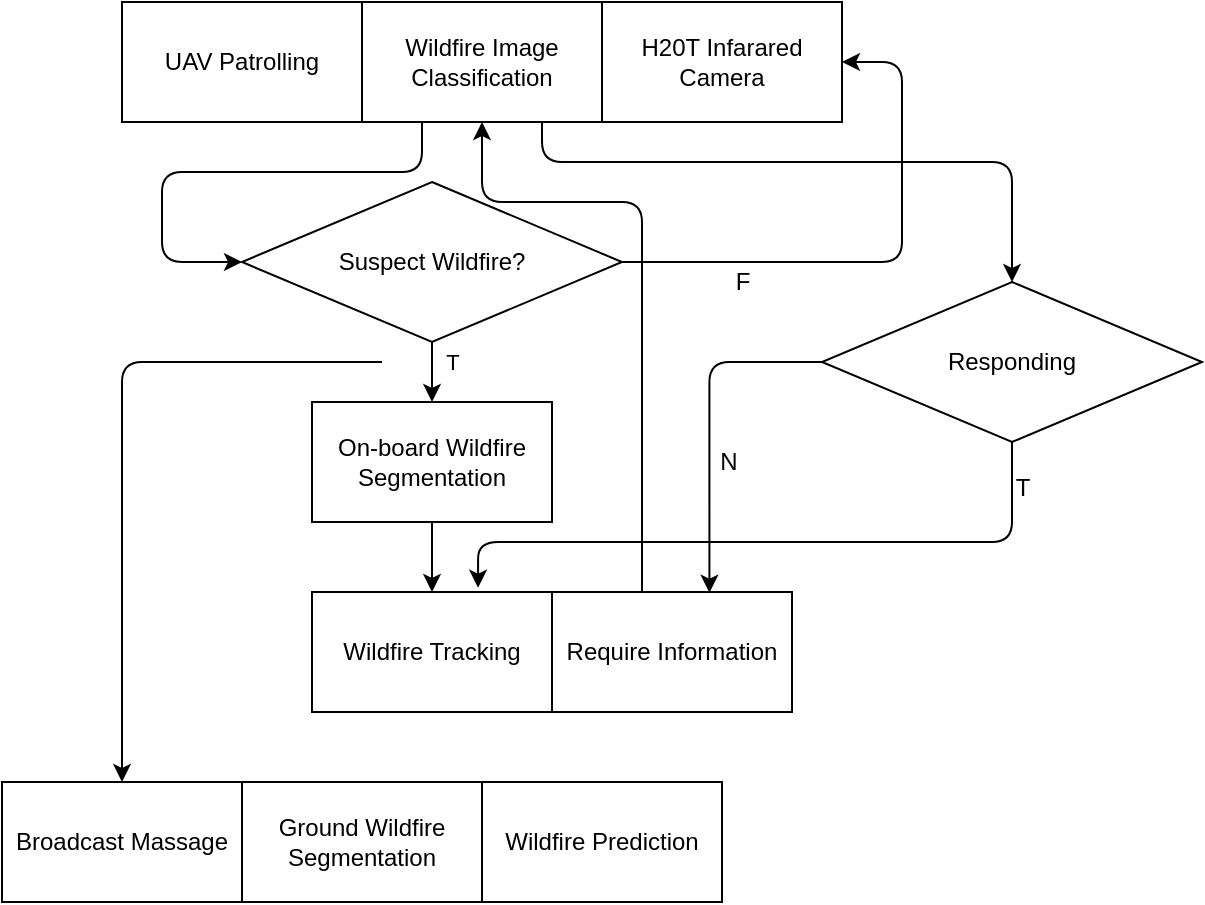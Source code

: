 <mxfile version="12.2.4" pages="1"><diagram id="rGI-XKodYrPR7K_rwkhy" name="第 1 页"><mxGraphModel dx="1055" dy="549" grid="1" gridSize="10" guides="1" tooltips="1" connect="1" arrows="1" fold="1" page="1" pageScale="1" pageWidth="827" pageHeight="1169" math="0" shadow="0"><root><mxCell id="0"/><mxCell id="1" parent="0"/><mxCell id="5" value="Suspect Wildfire?" style="rhombus;whiteSpace=wrap;html=1;" parent="1" vertex="1"><mxGeometry x="170" y="160" width="190" height="80" as="geometry"/></mxCell><mxCell id="13" value="" style="group" parent="1" vertex="1" connectable="0"><mxGeometry x="110" y="70" width="360" height="60" as="geometry"/></mxCell><mxCell id="2" value="UAV Patrolling" style="rounded=0;whiteSpace=wrap;html=1;" parent="13" vertex="1"><mxGeometry width="120" height="60" as="geometry"/></mxCell><mxCell id="3" value="Wildfire Image Classification" style="rounded=0;whiteSpace=wrap;html=1;" parent="13" vertex="1"><mxGeometry x="120" width="120" height="60" as="geometry"/></mxCell><mxCell id="7" value="H20T Infarared Camera" style="rounded=0;whiteSpace=wrap;html=1;" parent="13" vertex="1"><mxGeometry x="240" width="120" height="60" as="geometry"/></mxCell><mxCell id="14" value="T" style="endArrow=classic;html=1;entryX=0.5;entryY=0;entryDx=0;entryDy=0;exitX=0.5;exitY=1;exitDx=0;exitDy=0;" parent="1" source="5" target="6" edge="1"><mxGeometry x="-0.333" y="10" width="50" height="50" relative="1" as="geometry"><mxPoint x="310" y="250" as="sourcePoint"/><mxPoint x="510" y="240" as="targetPoint"/><mxPoint as="offset"/></mxGeometry></mxCell><mxCell id="15" value="" style="edgeStyle=elbowEdgeStyle;elbow=horizontal;endArrow=classic;html=1;exitX=1;exitY=0.5;exitDx=0;exitDy=0;entryX=1;entryY=0.5;entryDx=0;entryDy=0;jumpStyle=arc;" parent="1" source="5" target="7" edge="1"><mxGeometry width="50" height="50" relative="1" as="geometry"><mxPoint x="490" y="250" as="sourcePoint"/><mxPoint x="540" y="200" as="targetPoint"/><Array as="points"><mxPoint x="500" y="150"/><mxPoint x="540" y="170"/></Array></mxGeometry></mxCell><mxCell id="16" value="F" style="text;html=1;resizable=0;points=[];align=center;verticalAlign=middle;labelBackgroundColor=#ffffff;" parent="15" vertex="1" connectable="0"><mxGeometry x="-0.579" y="-2" relative="1" as="geometry"><mxPoint x="2.5" y="8" as="offset"/></mxGeometry></mxCell><mxCell id="18" value="Wildfire Tracking" style="rounded=0;whiteSpace=wrap;html=1;" parent="1" vertex="1"><mxGeometry x="205" y="365" width="120" height="60" as="geometry"/></mxCell><mxCell id="6" value="On-board Wildfire Segmentation" style="rounded=0;whiteSpace=wrap;html=1;" parent="1" vertex="1"><mxGeometry x="205" y="270" width="120" height="60" as="geometry"/></mxCell><mxCell id="20" value="" style="endArrow=classic;html=1;exitX=0.5;exitY=1;exitDx=0;exitDy=0;entryX=0.5;entryY=0;entryDx=0;entryDy=0;" parent="1" source="6" target="18" edge="1"><mxGeometry width="50" height="50" relative="1" as="geometry"><mxPoint x="370" y="270" as="sourcePoint"/><mxPoint x="410" y="290" as="targetPoint"/></mxGeometry></mxCell><mxCell id="44" value="" style="group" parent="1" vertex="1" connectable="0"><mxGeometry x="50" y="460" width="360" height="60" as="geometry"/></mxCell><mxCell id="8" value="Broadcast Massage" style="rounded=0;whiteSpace=wrap;html=1;" parent="44" vertex="1"><mxGeometry width="120" height="60" as="geometry"/></mxCell><mxCell id="43" value="" style="group" parent="44" vertex="1" connectable="0"><mxGeometry x="120" width="240" height="60" as="geometry"/></mxCell><mxCell id="10" value="Wildfire Prediction" style="rounded=0;whiteSpace=wrap;html=1;" parent="43" vertex="1"><mxGeometry x="120" width="120" height="60" as="geometry"/></mxCell><mxCell id="17" value="Ground Wildfire Segmentation" style="rounded=0;whiteSpace=wrap;html=1;" parent="43" vertex="1"><mxGeometry width="120" height="60" as="geometry"/></mxCell><mxCell id="47" value="" style="edgeStyle=segmentEdgeStyle;endArrow=classic;html=1;entryX=0.5;entryY=0;entryDx=0;entryDy=0;" parent="1" target="8" edge="1"><mxGeometry width="50" height="50" relative="1" as="geometry"><mxPoint x="240" y="250" as="sourcePoint"/><mxPoint x="120" y="290" as="targetPoint"/></mxGeometry></mxCell><mxCell id="50" value="Responding" style="rhombus;whiteSpace=wrap;html=1;" parent="1" vertex="1"><mxGeometry x="460" y="210" width="190" height="80" as="geometry"/></mxCell><mxCell id="51" value="Require Information" style="rounded=0;whiteSpace=wrap;html=1;" parent="1" vertex="1"><mxGeometry x="325" y="365" width="120" height="60" as="geometry"/></mxCell><mxCell id="52" value="" style="edgeStyle=elbowEdgeStyle;elbow=vertical;endArrow=classic;html=1;exitX=0.375;exitY=0.002;exitDx=0;exitDy=0;entryX=0.5;entryY=1;entryDx=0;entryDy=0;exitPerimeter=0;" parent="1" source="51" target="3" edge="1"><mxGeometry width="50" height="50" relative="1" as="geometry"><mxPoint x="390" y="320" as="sourcePoint"/><mxPoint x="280" y="131" as="targetPoint"/><Array as="points"><mxPoint x="385" y="170"/><mxPoint x="340" y="170"/><mxPoint x="320" y="170"/><mxPoint x="360" y="160"/><mxPoint x="360" y="150"/></Array></mxGeometry></mxCell><mxCell id="53" value="" style="edgeStyle=elbowEdgeStyle;elbow=vertical;endArrow=classic;html=1;exitX=0.75;exitY=1;exitDx=0;exitDy=0;entryX=0.5;entryY=0;entryDx=0;entryDy=0;" parent="1" source="3" target="50" edge="1"><mxGeometry width="50" height="50" relative="1" as="geometry"><mxPoint x="580" y="190" as="sourcePoint"/><mxPoint x="630" y="140" as="targetPoint"/><Array as="points"><mxPoint x="430" y="150"/></Array></mxGeometry></mxCell><mxCell id="54" value="" style="edgeStyle=elbowEdgeStyle;elbow=vertical;endArrow=classic;html=1;exitX=0.5;exitY=1;exitDx=0;exitDy=0;entryX=0.692;entryY=-0.036;entryDx=0;entryDy=0;entryPerimeter=0;" parent="1" source="50" target="18" edge="1"><mxGeometry width="50" height="50" relative="1" as="geometry"><mxPoint x="530" y="370" as="sourcePoint"/><mxPoint x="580" y="320" as="targetPoint"/><Array as="points"><mxPoint x="410" y="340"/><mxPoint x="440" y="330"/></Array></mxGeometry></mxCell><mxCell id="55" value="T" style="text;html=1;resizable=0;points=[];align=center;verticalAlign=middle;labelBackgroundColor=#ffffff;" parent="54" vertex="1" connectable="0"><mxGeometry x="-0.867" relative="1" as="geometry"><mxPoint x="4.5" as="offset"/></mxGeometry></mxCell><mxCell id="59" value="" style="group" parent="1" vertex="1" connectable="0"><mxGeometry x="130" y="180" height="20" as="geometry"/></mxCell><mxCell id="57" value="" style="edgeStyle=elbowEdgeStyle;elbow=vertical;endArrow=none;html=1;exitX=0.25;exitY=1;exitDx=0;exitDy=0;endFill=0;" parent="59" source="3" edge="1"><mxGeometry width="50" height="50" relative="1" as="geometry"><mxPoint x="10" y="20" as="sourcePoint"/><mxPoint as="targetPoint"/></mxGeometry></mxCell><mxCell id="58" value="" style="edgeStyle=segmentEdgeStyle;endArrow=classic;html=1;entryX=0;entryY=0.5;entryDx=0;entryDy=0;" parent="59" target="5" edge="1"><mxGeometry width="50" height="50" relative="1" as="geometry"><mxPoint as="sourcePoint"/><mxPoint x="20" y="10" as="targetPoint"/><Array as="points"><mxPoint y="20"/></Array></mxGeometry></mxCell><mxCell id="60" value="" style="edgeStyle=segmentEdgeStyle;endArrow=classic;html=1;exitX=0;exitY=0.5;exitDx=0;exitDy=0;entryX=0.656;entryY=0.006;entryDx=0;entryDy=0;entryPerimeter=0;" parent="1" source="50" target="51" edge="1"><mxGeometry width="50" height="50" relative="1" as="geometry"><mxPoint x="410" y="320" as="sourcePoint"/><mxPoint x="460" y="270" as="targetPoint"/></mxGeometry></mxCell><mxCell id="61" value="N" style="text;html=1;resizable=0;points=[];align=center;verticalAlign=middle;labelBackgroundColor=#ffffff;" parent="60" vertex="1" connectable="0"><mxGeometry x="0.221" y="-2" relative="1" as="geometry"><mxPoint x="11.5" y="1.5" as="offset"/></mxGeometry></mxCell></root></mxGraphModel></diagram></mxfile>